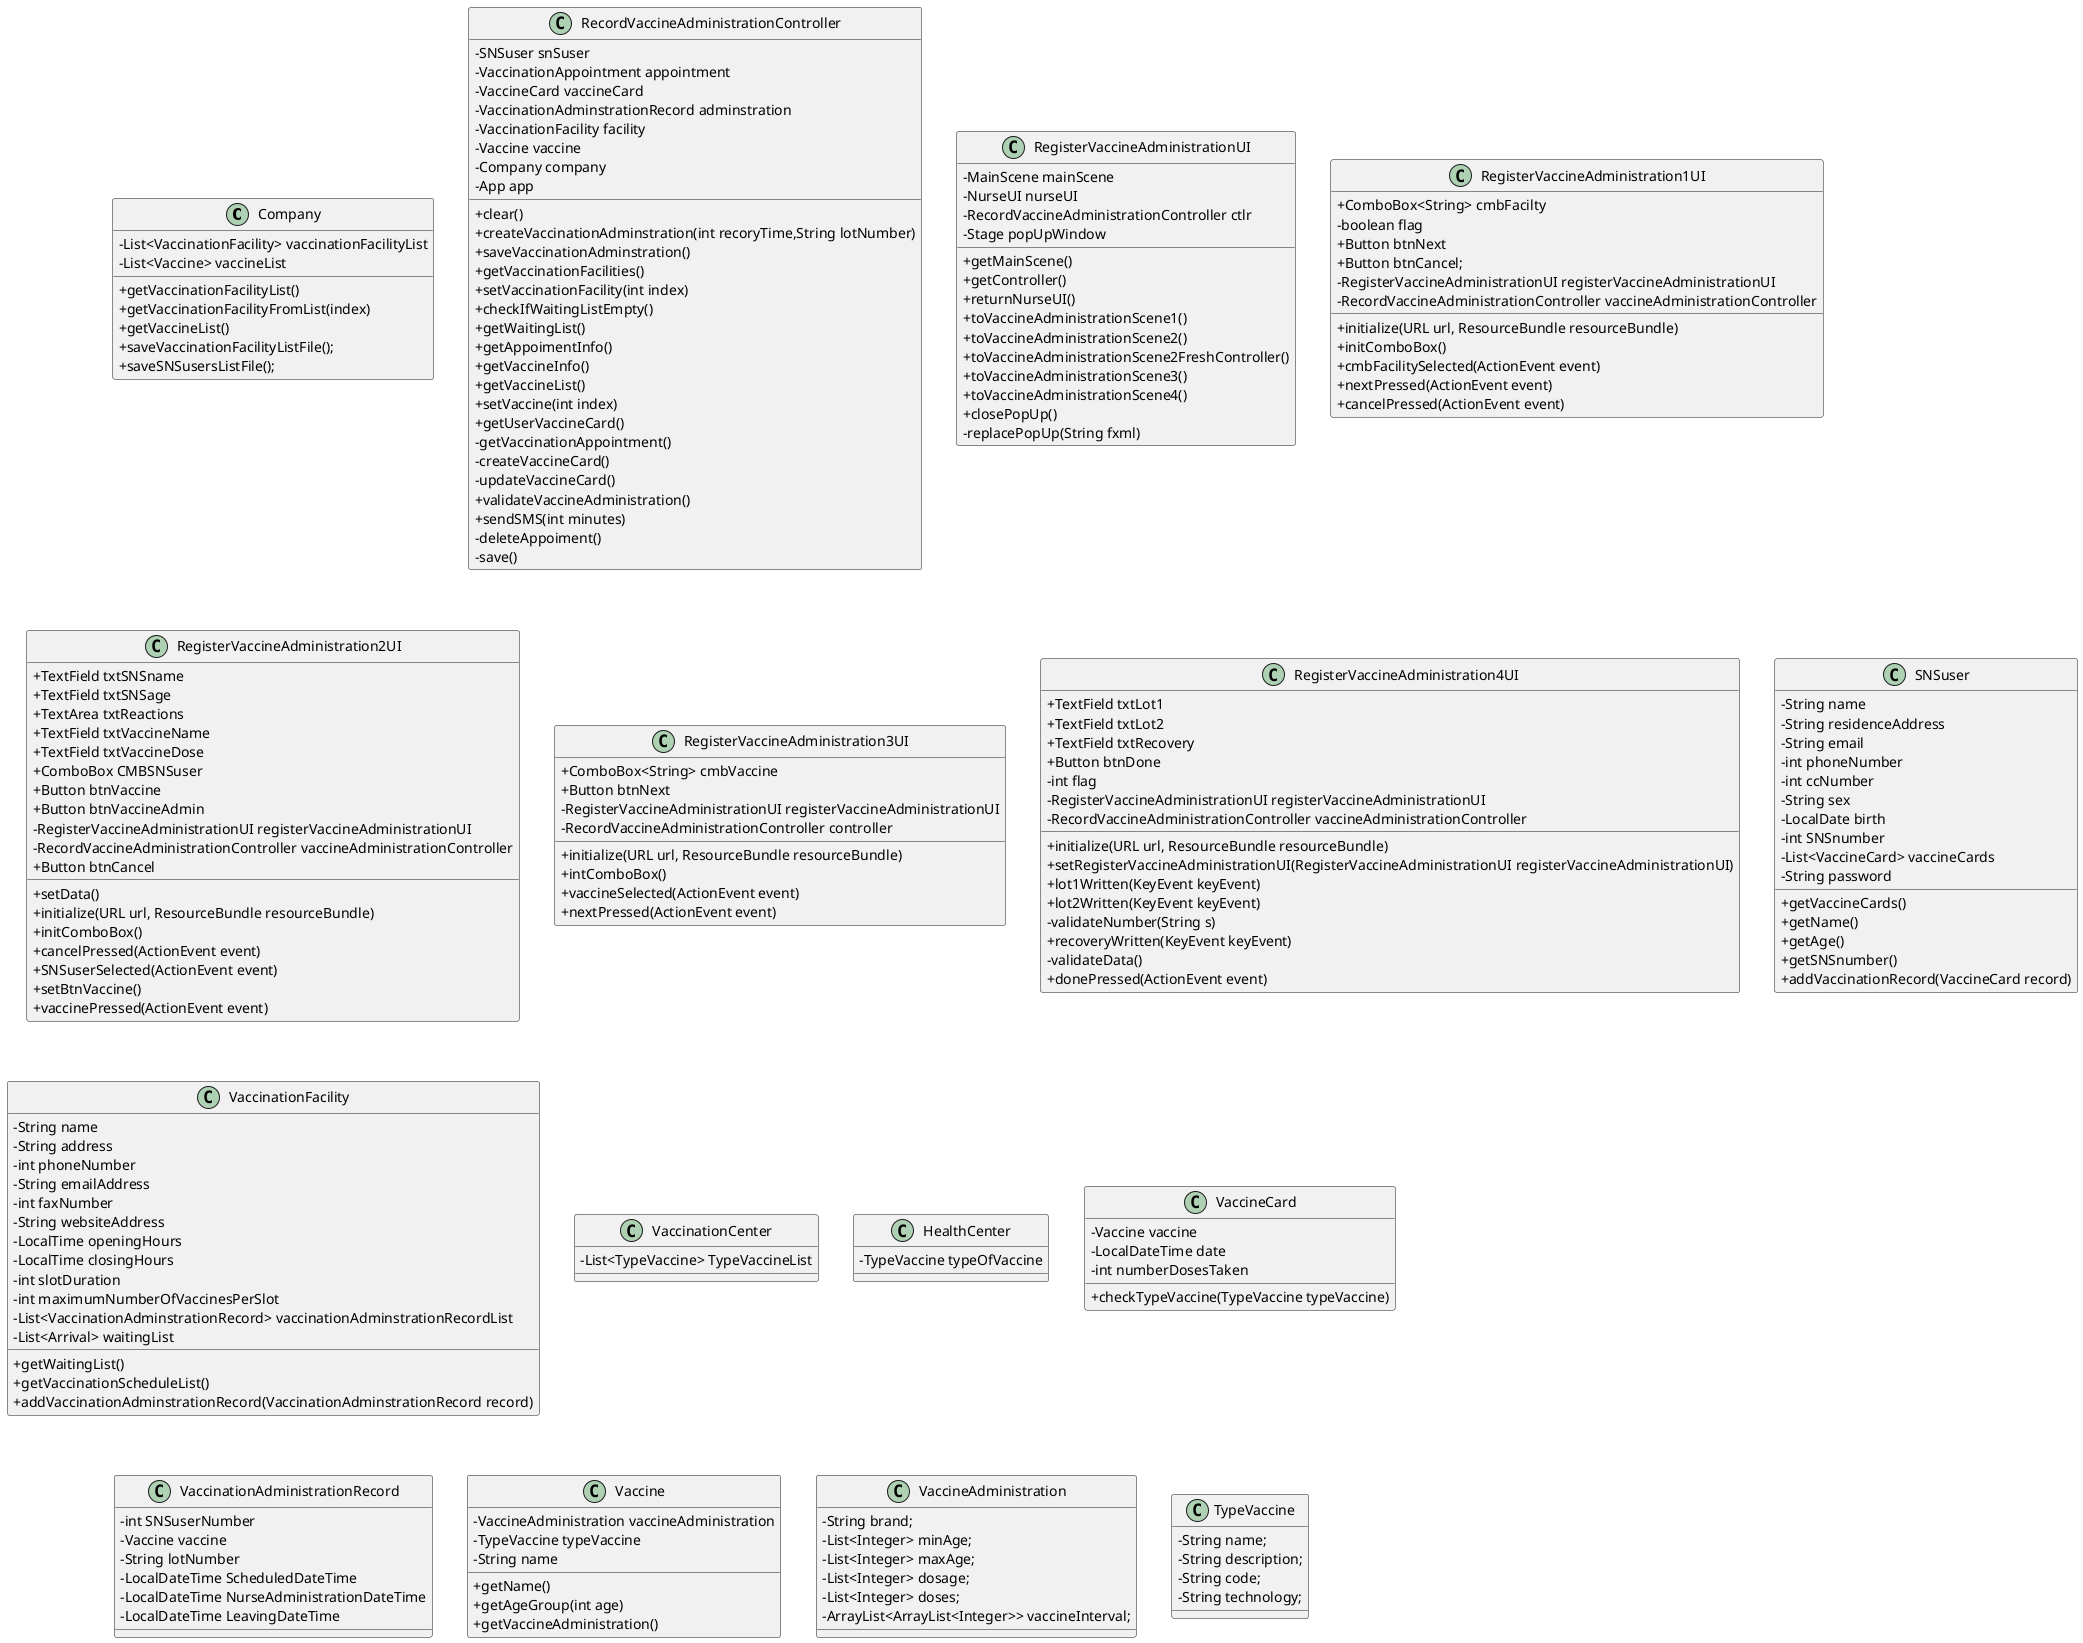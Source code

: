 @startuml
'https://plantuml.com/class-diagram
skinparam classAttributeIconSize 0

Class Company{
-List<VaccinationFacility> vaccinationFacilityList
-List<Vaccine> vaccineList


+getVaccinationFacilityList()
+getVaccinationFacilityFromList(index)
+getVaccineList()
+saveVaccinationFacilityListFile();
+saveSNSusersListFile();
}

Class RecordVaccineAdministrationController{
-SNSuser snSuser
-VaccinationAppointment appointment
-VaccineCard vaccineCard
-VaccinationAdminstrationRecord adminstration
-VaccinationFacility facility
-Vaccine vaccine
-Company company
- App app

+clear()
+createVaccinationAdminstration(int recoryTime,String lotNumber)
+saveVaccinationAdminstration()
+getVaccinationFacilities()
+setVaccinationFacility(int index)
+checkIfWaitingListEmpty()
+getWaitingList()
+getAppoimentInfo()
+getVaccineInfo()
+getVaccineList()
+setVaccine(int index)
+getUserVaccineCard()
-getVaccinationAppointment()
-createVaccineCard()
-updateVaccineCard()
+validateVaccineAdministration()
+ sendSMS(int minutes)
-deleteAppoiment()
-save()
}


Class RegisterVaccineAdministrationUI{
-MainScene mainScene
-NurseUI nurseUI
-RecordVaccineAdministrationController ctlr
-Stage popUpWindow

+getMainScene()
+getController()
+returnNurseUI()
+toVaccineAdministrationScene1()
+toVaccineAdministrationScene2()
+toVaccineAdministrationScene2FreshController()
+toVaccineAdministrationScene3()
+toVaccineAdministrationScene4()
+closePopUp()
-replacePopUp(String fxml)
}

Class RegisterVaccineAdministration1UI{
+ComboBox<String> cmbFacilty
-boolean flag
+Button btnNext
+Button btnCancel;
-RegisterVaccineAdministrationUI registerVaccineAdministrationUI
-RecordVaccineAdministrationController vaccineAdministrationController

+initialize(URL url, ResourceBundle resourceBundle)
+initComboBox()
+cmbFacilitySelected(ActionEvent event)
+nextPressed(ActionEvent event)
+cancelPressed(ActionEvent event)
}

Class RegisterVaccineAdministration2UI{
+TextField txtSNSname
+TextField txtSNSage
+TextArea txtReactions
+TextField txtVaccineName
+TextField txtVaccineDose
+ComboBox CMBSNSuser
+Button btnVaccine
+Button btnVaccineAdmin
-RegisterVaccineAdministrationUI registerVaccineAdministrationUI
-RecordVaccineAdministrationController vaccineAdministrationController
+Button btnCancel

+setData()
+initialize(URL url, ResourceBundle resourceBundle)
+initComboBox()
+cancelPressed(ActionEvent event)
+SNSuserSelected(ActionEvent event)
+setBtnVaccine()
+vaccinePressed(ActionEvent event)
}

Class RegisterVaccineAdministration3UI{
+ComboBox<String> cmbVaccine
+Button btnNext
-RegisterVaccineAdministrationUI registerVaccineAdministrationUI
-RecordVaccineAdministrationController controller

+initialize(URL url, ResourceBundle resourceBundle)
+intComboBox()
+vaccineSelected(ActionEvent event)
+nextPressed(ActionEvent event)
}

Class RegisterVaccineAdministration4UI{
+TextField txtLot1
+TextField txtLot2
+TextField txtRecovery
+Button btnDone
-int flag
-RegisterVaccineAdministrationUI registerVaccineAdministrationUI
-RecordVaccineAdministrationController vaccineAdministrationController

+initialize(URL url, ResourceBundle resourceBundle)
+setRegisterVaccineAdministrationUI(RegisterVaccineAdministrationUI registerVaccineAdministrationUI)
+lot1Written(KeyEvent keyEvent)
+lot2Written(KeyEvent keyEvent)
-validateNumber(String s)
+recoveryWritten(KeyEvent keyEvent)
-validateData()
+donePressed(ActionEvent event)
}


Class SNSuser{
-String name
-String residenceAddress
-String email
-int phoneNumber
-int ccNumber
-String sex
-LocalDate birth
-int SNSnumber
-List<VaccineCard> vaccineCards
-String password

+getVaccineCards()
+getName()
+getAge()
+getSNSnumber()
+addVaccinationRecord(VaccineCard record)
}

Class VaccinationFacility{
-String name
-String address
-int phoneNumber
-String emailAddress
-int faxNumber
-String websiteAddress
-LocalTime openingHours
-LocalTime closingHours
-int slotDuration
-int maximumNumberOfVaccinesPerSlot
-List<VaccinationAdminstrationRecord> vaccinationAdminstrationRecordList
-List<Arrival> waitingList

+getWaitingList()
+getVaccinationScheduleList()
+addVaccinationAdminstrationRecord(VaccinationAdminstrationRecord record)
}

Class VaccinationCenter{
-List<TypeVaccine> TypeVaccineList
}

Class HealthCenter{
-TypeVaccine typeOfVaccine
}

Class VaccineCard{
-Vaccine vaccine
-LocalDateTime date
-int numberDosesTaken

+checkTypeVaccine(TypeVaccine typeVaccine)
}

Class VaccinationAdministrationRecord{
-int SNSuserNumber
-Vaccine vaccine
-String lotNumber
-LocalDateTime ScheduledDateTime
-LocalDateTime NurseAdministrationDateTime
-LocalDateTime LeavingDateTime
}

Class Vaccine{
-VaccineAdministration vaccineAdministration
-TypeVaccine typeVaccine
-String name

+getName()
+getAgeGroup(int age)
+getVaccineAdministration()
}

Class VaccineAdministration{
- String brand;
- List<Integer> minAge;
-List<Integer> maxAge;
-List<Integer> dosage;
-List<Integer> doses;
-ArrayList<ArrayList<Integer>> vaccineInterval;
}

Class TypeVaccine{
-String name;
-String description;
-String code;
-String technology;
}



@enduml